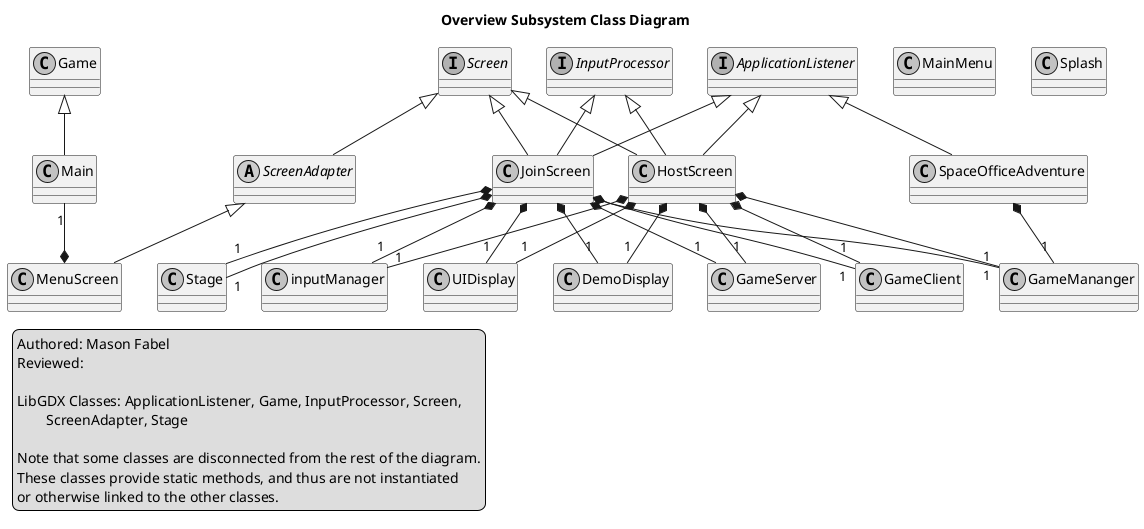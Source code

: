 @startuml
skinparam monochrome true
skinparam shadowing false

title Overview Subsystem Class Diagram
legend left
	Authored: Mason Fabel
	Reviewed: 

	LibGDX Classes: ApplicationListener, Game, InputProcessor, Screen,
		ScreenAdapter, Stage

	Note that some classes are disconnected from the rest of the diagram.
	These classes provide static methods, and thus are not instantiated
	or otherwise linked to the other classes.
endlegend

interface ApplicationListener {
}

interface InputProcessor {
}

class Game {
}

interface Screen {
}

abstract class ScreenAdapter {
}
ScreenAdapter -up-|> Screen

class SpaceOfficeAdventure {
}
SpaceOfficeAdventure -up-|> ApplicationListener
SpaceOfficeAdventure *-down- "1" GameMananger

class Main {
}
Main -up-|> Game

class HostScreen {
}
HostScreen -up-|> ApplicationListener
HostScreen -up-|> InputProcessor
HostScreen -up-|> Screen
HostScreen *-down- "1" GameMananger
HostScreen *-down- "1" GameServer
HostScreen *-down- "1" GameClient
JoinScreen *-down- "1" Stage
HostScreen *-down- "1" inputManager
HostScreen *-down- "1" UIDisplay
HostScreen *-down- "1" DemoDisplay

class JoinScreen {
}
JoinScreen -up-|> ApplicationListener
JoinScreen -up-|> InputProcessor
JoinScreen -up-|> Screen
JoinScreen *-down- "1" GameMananger
JoinScreen *-down- "1" GameServer
JoinScreen *-down- "1" GameClient
JoinScreen *-down- "1" Stage
JoinScreen *-down- "1" inputManager
JoinScreen *-down- "1" UIDisplay
JoinScreen *-down- "1" DemoDisplay

class MainMenu {
}

class MenuScreen {
}
MenuScreen -up-|> ScreenAdapter
MenuScreen *-up- "1" Main

class Splash {
}

@enduml
